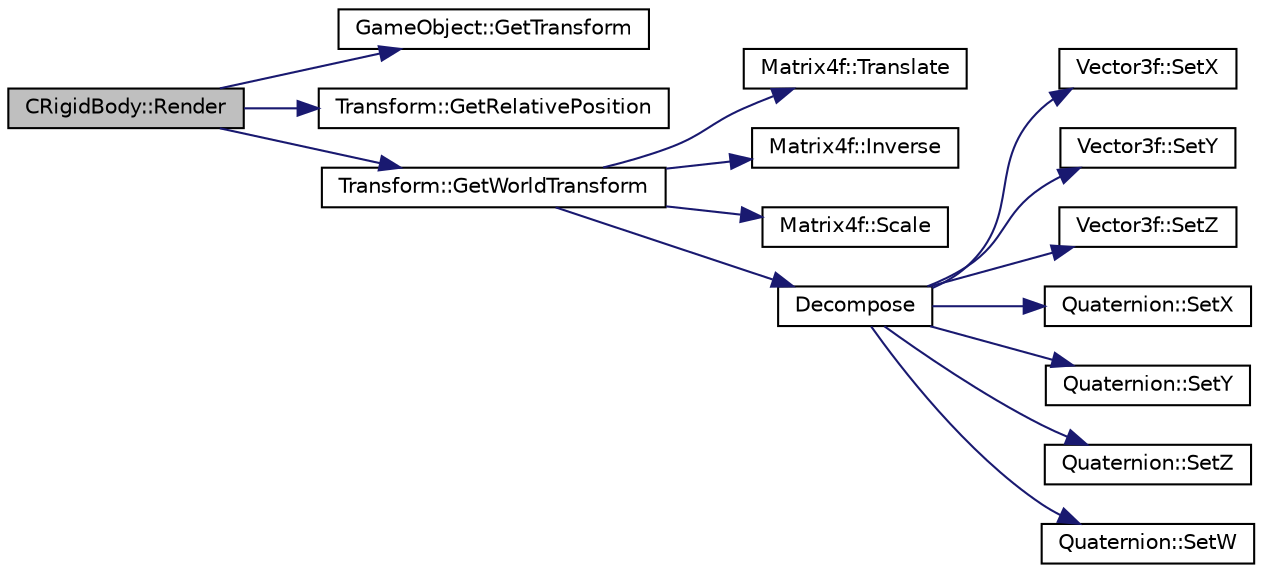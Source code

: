digraph "CRigidBody::Render"
{
 // LATEX_PDF_SIZE
  edge [fontname="Helvetica",fontsize="10",labelfontname="Helvetica",labelfontsize="10"];
  node [fontname="Helvetica",fontsize="10",shape=record];
  rankdir="LR";
  Node85 [label="CRigidBody::Render",height=0.2,width=0.4,color="black", fillcolor="grey75", style="filled", fontcolor="black",tooltip=" "];
  Node85 -> Node86 [color="midnightblue",fontsize="10",style="solid",fontname="Helvetica"];
  Node86 [label="GameObject::GetTransform",height=0.2,width=0.4,color="black", fillcolor="white", style="filled",URL="$class_game_object.html#ad4de114a5ac23de244bcfbf1947e041a",tooltip="transform accessor"];
  Node85 -> Node87 [color="midnightblue",fontsize="10",style="solid",fontname="Helvetica"];
  Node87 [label="Transform::GetRelativePosition",height=0.2,width=0.4,color="black", fillcolor="white", style="filled",URL="$class_transform.html#a07df84a85998644477081fc31d53e546",tooltip="position accessor"];
  Node85 -> Node88 [color="midnightblue",fontsize="10",style="solid",fontname="Helvetica"];
  Node88 [label="Transform::GetWorldTransform",height=0.2,width=0.4,color="black", fillcolor="white", style="filled",URL="$class_transform.html#ac84077749121c7c7192d3ffa47db49c9",tooltip="Gets this transform's absolute value in world space based on all its parents."];
  Node88 -> Node89 [color="midnightblue",fontsize="10",style="solid",fontname="Helvetica"];
  Node89 [label="Matrix4f::Translate",height=0.2,width=0.4,color="black", fillcolor="white", style="filled",URL="$class_matrix4f.html#a7f24e90f377fa263ff85116aad8f25bb",tooltip=" "];
  Node88 -> Node90 [color="midnightblue",fontsize="10",style="solid",fontname="Helvetica"];
  Node90 [label="Matrix4f::Inverse",height=0.2,width=0.4,color="black", fillcolor="white", style="filled",URL="$class_matrix4f.html#aa09d69518dac4d550ad479961ec19f73",tooltip=" "];
  Node88 -> Node91 [color="midnightblue",fontsize="10",style="solid",fontname="Helvetica"];
  Node91 [label="Matrix4f::Scale",height=0.2,width=0.4,color="black", fillcolor="white", style="filled",URL="$class_matrix4f.html#a71cb5e4de86d71bf51c079ad8acbf229",tooltip=" "];
  Node88 -> Node92 [color="midnightblue",fontsize="10",style="solid",fontname="Helvetica"];
  Node92 [label="Decompose",height=0.2,width=0.4,color="black", fillcolor="white", style="filled",URL="$_misc_math_8cpp.html#a5333ad52717a28c5234329908023c296",tooltip=" "];
  Node92 -> Node93 [color="midnightblue",fontsize="10",style="solid",fontname="Helvetica"];
  Node93 [label="Vector3f::SetX",height=0.2,width=0.4,color="black", fillcolor="white", style="filled",URL="$class_vector3f.html#aaa6791fa256647707bcf41017f498bcf",tooltip="x value mutator"];
  Node92 -> Node94 [color="midnightblue",fontsize="10",style="solid",fontname="Helvetica"];
  Node94 [label="Vector3f::SetY",height=0.2,width=0.4,color="black", fillcolor="white", style="filled",URL="$class_vector3f.html#a260bcd7eb6bebb43f79a29421d254f2b",tooltip="y value mutator"];
  Node92 -> Node95 [color="midnightblue",fontsize="10",style="solid",fontname="Helvetica"];
  Node95 [label="Vector3f::SetZ",height=0.2,width=0.4,color="black", fillcolor="white", style="filled",URL="$class_vector3f.html#afb24d616af2e75cce9af632c870141ac",tooltip="z value mutator"];
  Node92 -> Node96 [color="midnightblue",fontsize="10",style="solid",fontname="Helvetica"];
  Node96 [label="Quaternion::SetX",height=0.2,width=0.4,color="black", fillcolor="white", style="filled",URL="$class_quaternion.html#a1bfc1782be552d9163706f772faab415",tooltip="x value mutator"];
  Node92 -> Node97 [color="midnightblue",fontsize="10",style="solid",fontname="Helvetica"];
  Node97 [label="Quaternion::SetY",height=0.2,width=0.4,color="black", fillcolor="white", style="filled",URL="$class_quaternion.html#a7bb167a496e76cd5dfeeff68cd22c143",tooltip="y value mutator"];
  Node92 -> Node98 [color="midnightblue",fontsize="10",style="solid",fontname="Helvetica"];
  Node98 [label="Quaternion::SetZ",height=0.2,width=0.4,color="black", fillcolor="white", style="filled",URL="$class_quaternion.html#a68030fa2014f3d281ac8116722954661",tooltip="z value mutator"];
  Node92 -> Node99 [color="midnightblue",fontsize="10",style="solid",fontname="Helvetica"];
  Node99 [label="Quaternion::SetW",height=0.2,width=0.4,color="black", fillcolor="white", style="filled",URL="$class_quaternion.html#a1ebf115669b6eea34055c9ceabbab3c7",tooltip="w value mutator"];
}
